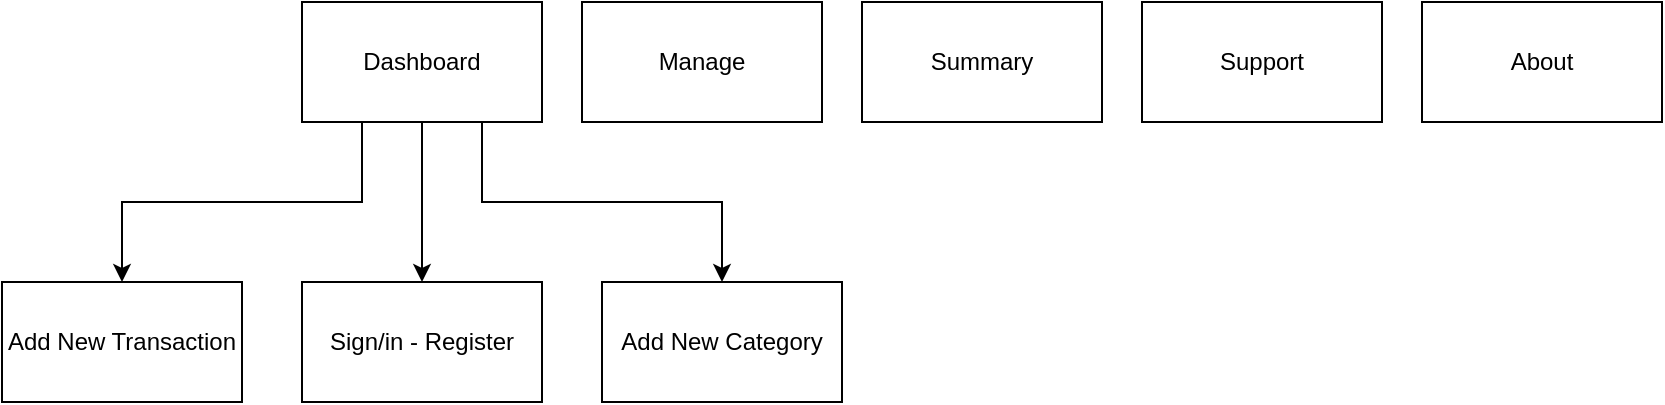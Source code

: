 <mxfile version="23.1.0" type="device" pages="6">
  <diagram id="XypwSPsoXXO5QI3_WMBc" name="WireTables">
    <mxGraphModel dx="2074" dy="1121" grid="1" gridSize="10" guides="1" tooltips="1" connect="1" arrows="1" fold="1" page="1" pageScale="1" pageWidth="850" pageHeight="1100" math="0" shadow="0">
      <root>
        <mxCell id="0" />
        <mxCell id="1" parent="0" />
        <mxCell id="n2flT2B7CkLOU2ALpF3Q-7" value="" style="edgeStyle=orthogonalEdgeStyle;rounded=0;orthogonalLoop=1;jettySize=auto;html=1;" edge="1" parent="1" source="n2flT2B7CkLOU2ALpF3Q-1" target="n2flT2B7CkLOU2ALpF3Q-6">
          <mxGeometry relative="1" as="geometry" />
        </mxCell>
        <mxCell id="n2flT2B7CkLOU2ALpF3Q-13" style="edgeStyle=orthogonalEdgeStyle;rounded=0;orthogonalLoop=1;jettySize=auto;html=1;exitX=0.75;exitY=1;exitDx=0;exitDy=0;entryX=0.5;entryY=0;entryDx=0;entryDy=0;" edge="1" parent="1" source="n2flT2B7CkLOU2ALpF3Q-1" target="n2flT2B7CkLOU2ALpF3Q-11">
          <mxGeometry relative="1" as="geometry" />
        </mxCell>
        <mxCell id="n2flT2B7CkLOU2ALpF3Q-14" style="edgeStyle=orthogonalEdgeStyle;rounded=0;orthogonalLoop=1;jettySize=auto;html=1;exitX=0.25;exitY=1;exitDx=0;exitDy=0;" edge="1" parent="1" source="n2flT2B7CkLOU2ALpF3Q-1" target="n2flT2B7CkLOU2ALpF3Q-10">
          <mxGeometry relative="1" as="geometry" />
        </mxCell>
        <mxCell id="n2flT2B7CkLOU2ALpF3Q-1" value="Dashboard" style="rounded=0;whiteSpace=wrap;html=1;" vertex="1" parent="1">
          <mxGeometry x="150" y="300" width="120" height="60" as="geometry" />
        </mxCell>
        <mxCell id="n2flT2B7CkLOU2ALpF3Q-2" value="Summary" style="rounded=0;whiteSpace=wrap;html=1;" vertex="1" parent="1">
          <mxGeometry x="430" y="300" width="120" height="60" as="geometry" />
        </mxCell>
        <mxCell id="n2flT2B7CkLOU2ALpF3Q-3" value="Support" style="rounded=0;whiteSpace=wrap;html=1;" vertex="1" parent="1">
          <mxGeometry x="570" y="300" width="120" height="60" as="geometry" />
        </mxCell>
        <mxCell id="n2flT2B7CkLOU2ALpF3Q-4" value="Manage" style="rounded=0;whiteSpace=wrap;html=1;" vertex="1" parent="1">
          <mxGeometry x="290" y="300" width="120" height="60" as="geometry" />
        </mxCell>
        <mxCell id="n2flT2B7CkLOU2ALpF3Q-5" value="About" style="rounded=0;whiteSpace=wrap;html=1;" vertex="1" parent="1">
          <mxGeometry x="710" y="300" width="120" height="60" as="geometry" />
        </mxCell>
        <mxCell id="n2flT2B7CkLOU2ALpF3Q-6" value="Sign/in - Register" style="whiteSpace=wrap;html=1;rounded=0;" vertex="1" parent="1">
          <mxGeometry x="150" y="440" width="120" height="60" as="geometry" />
        </mxCell>
        <mxCell id="n2flT2B7CkLOU2ALpF3Q-10" value="Add New Transaction" style="rounded=0;whiteSpace=wrap;html=1;" vertex="1" parent="1">
          <mxGeometry y="440" width="120" height="60" as="geometry" />
        </mxCell>
        <mxCell id="n2flT2B7CkLOU2ALpF3Q-11" value="Add New Category" style="rounded=0;whiteSpace=wrap;html=1;" vertex="1" parent="1">
          <mxGeometry x="300" y="440" width="120" height="60" as="geometry" />
        </mxCell>
      </root>
    </mxGraphModel>
  </diagram>
  <diagram name="Dashboard" id="yC_pPPl3MLPQ9cEtpbsD">
    <mxGraphModel dx="2074" dy="2221" grid="1" gridSize="10" guides="1" tooltips="1" connect="1" arrows="1" fold="1" page="1" pageScale="1" pageWidth="850" pageHeight="1100" math="0" shadow="0">
      <root>
        <mxCell id="0" />
        <mxCell id="1" parent="0" />
        <mxCell id="J_Mybx0g7yej6qe_b1FE-1" value="" style="rounded=0;whiteSpace=wrap;html=1;" vertex="1" parent="1">
          <mxGeometry x="80" y="60" width="720" height="900" as="geometry" />
        </mxCell>
        <mxCell id="J_Mybx0g7yej6qe_b1FE-2" value="Home Page" style="text;html=1;align=center;verticalAlign=middle;resizable=0;points=[];autosize=1;strokeColor=none;fillColor=none;" vertex="1" parent="1">
          <mxGeometry x="380" y="20" width="90" height="30" as="geometry" />
        </mxCell>
        <mxCell id="dkGayqc-Yi6vbHZdMQkj-1" value="" style="rounded=0;whiteSpace=wrap;html=1;fillColor=#dae8fc;strokeColor=#6c8ebf;movable=0;resizable=0;rotatable=0;deletable=0;editable=0;locked=1;connectable=0;" vertex="1" parent="1">
          <mxGeometry x="80" y="60" width="720" height="60" as="geometry" />
        </mxCell>
        <mxCell id="dkGayqc-Yi6vbHZdMQkj-2" value="Budget Buddy" style="text;html=1;strokeColor=none;fillColor=none;align=center;verticalAlign=middle;whiteSpace=wrap;rounded=0;movable=0;resizable=0;rotatable=0;deletable=0;editable=0;locked=1;connectable=0;" vertex="1" parent="1">
          <mxGeometry x="130" y="75" width="120" height="30" as="geometry" />
        </mxCell>
        <mxCell id="dkGayqc-Yi6vbHZdMQkj-3" value="Logo" style="text;html=1;strokeColor=none;fillColor=none;align=center;verticalAlign=middle;whiteSpace=wrap;rounded=0;movable=0;resizable=0;rotatable=0;deletable=0;editable=0;locked=1;connectable=0;" vertex="1" parent="1">
          <mxGeometry x="80" y="75" width="60" height="30" as="geometry" />
        </mxCell>
        <mxCell id="dkGayqc-Yi6vbHZdMQkj-4" value="Dashboard" style="text;html=1;strokeColor=none;fillColor=none;align=center;verticalAlign=middle;whiteSpace=wrap;rounded=0;movable=0;resizable=0;rotatable=0;deletable=0;editable=0;locked=1;connectable=0;" vertex="1" parent="1">
          <mxGeometry x="270" y="75" width="60" height="30" as="geometry" />
        </mxCell>
        <mxCell id="dkGayqc-Yi6vbHZdMQkj-6" value="About" style="text;html=1;strokeColor=none;fillColor=none;align=center;verticalAlign=middle;whiteSpace=wrap;rounded=0;movable=0;resizable=0;rotatable=0;deletable=0;editable=0;locked=1;connectable=0;" vertex="1" parent="1">
          <mxGeometry x="470" y="75" width="60" height="30" as="geometry" />
        </mxCell>
        <mxCell id="dkGayqc-Yi6vbHZdMQkj-7" value="Summary" style="text;html=1;strokeColor=none;fillColor=none;align=center;verticalAlign=middle;whiteSpace=wrap;rounded=0;movable=0;resizable=0;rotatable=0;deletable=0;editable=0;locked=1;connectable=0;" vertex="1" parent="1">
          <mxGeometry x="410" y="75" width="60" height="30" as="geometry" />
        </mxCell>
        <mxCell id="dkGayqc-Yi6vbHZdMQkj-8" value="Logout" style="text;html=1;strokeColor=none;fillColor=none;align=center;verticalAlign=middle;whiteSpace=wrap;rounded=0;" vertex="1" parent="1">
          <mxGeometry x="750" y="-40" width="60" height="30" as="geometry" />
        </mxCell>
        <mxCell id="dkGayqc-Yi6vbHZdMQkj-16" style="edgeStyle=orthogonalEdgeStyle;rounded=0;orthogonalLoop=1;jettySize=auto;html=1;" edge="1" parent="1" source="dkGayqc-Yi6vbHZdMQkj-9" target="dkGayqc-Yi6vbHZdMQkj-8">
          <mxGeometry relative="1" as="geometry" />
        </mxCell>
        <mxCell id="dkGayqc-Yi6vbHZdMQkj-9" value="Login/Register" style="text;html=1;strokeColor=none;fillColor=none;align=center;verticalAlign=middle;whiteSpace=wrap;rounded=0;movable=0;resizable=0;rotatable=0;deletable=0;editable=0;locked=1;connectable=0;" vertex="1" parent="1">
          <mxGeometry x="680" y="75" width="60" height="30" as="geometry" />
        </mxCell>
        <mxCell id="dkGayqc-Yi6vbHZdMQkj-10" value="Support" style="text;html=1;strokeColor=none;fillColor=none;align=center;verticalAlign=middle;whiteSpace=wrap;rounded=0;movable=0;resizable=0;rotatable=0;deletable=0;editable=0;locked=1;connectable=0;" vertex="1" parent="1">
          <mxGeometry x="520" y="75" width="60" height="30" as="geometry" />
        </mxCell>
        <mxCell id="dkGayqc-Yi6vbHZdMQkj-11" value="Manage" style="text;html=1;strokeColor=none;fillColor=none;align=center;verticalAlign=middle;whiteSpace=wrap;rounded=0;movable=0;resizable=0;rotatable=0;deletable=0;editable=0;locked=1;connectable=0;" vertex="1" parent="1">
          <mxGeometry x="350" y="75" width="60" height="30" as="geometry" />
        </mxCell>
        <mxCell id="dkGayqc-Yi6vbHZdMQkj-17" value="If logged in convert to logout&lt;br&gt;" style="text;html=1;align=center;verticalAlign=middle;resizable=0;points=[];autosize=1;strokeColor=none;fillColor=none;" vertex="1" parent="1">
          <mxGeometry x="780" y="8" width="170" height="30" as="geometry" />
        </mxCell>
        <mxCell id="dkGayqc-Yi6vbHZdMQkj-18" value="Footer- Navbar and Info here" style="rounded=0;whiteSpace=wrap;html=1;fillColor=#dae8fc;strokeColor=#6c8ebf;" vertex="1" parent="1">
          <mxGeometry x="80" y="900" width="720" height="60" as="geometry" />
        </mxCell>
        <mxCell id="dkGayqc-Yi6vbHZdMQkj-19" value="Total Balance" style="rounded=0;whiteSpace=wrap;html=1;" vertex="1" parent="1">
          <mxGeometry x="160" y="170" width="580" height="90" as="geometry" />
        </mxCell>
        <mxCell id="dkGayqc-Yi6vbHZdMQkj-20" value="Income" style="rounded=0;whiteSpace=wrap;html=1;" vertex="1" parent="1">
          <mxGeometry x="160" y="290" width="260" height="90" as="geometry" />
        </mxCell>
        <mxCell id="dkGayqc-Yi6vbHZdMQkj-21" value="Expense" style="rounded=0;whiteSpace=wrap;html=1;" vertex="1" parent="1">
          <mxGeometry x="460" y="290" width="260" height="90" as="geometry" />
        </mxCell>
        <mxCell id="dkGayqc-Yi6vbHZdMQkj-22" value="Transaction History" style="shape=internalStorage;whiteSpace=wrap;html=1;backgroundOutline=1;" vertex="1" parent="1">
          <mxGeometry x="160" y="430" width="550" height="80" as="geometry" />
        </mxCell>
        <mxCell id="dkGayqc-Yi6vbHZdMQkj-27" value="" style="rounded=0;whiteSpace=wrap;html=1;" vertex="1" parent="1">
          <mxGeometry x="160" y="555" width="550" height="210" as="geometry" />
        </mxCell>
        <mxCell id="dkGayqc-Yi6vbHZdMQkj-33" value="Amount" style="rounded=0;whiteSpace=wrap;html=1;" vertex="1" parent="1">
          <mxGeometry x="190" y="620" width="490" height="60" as="geometry" />
        </mxCell>
        <mxCell id="dkGayqc-Yi6vbHZdMQkj-34" value="Add new transaction Form" style="text;html=1;strokeColor=none;fillColor=none;align=center;verticalAlign=middle;whiteSpace=wrap;rounded=0;" vertex="1" parent="1">
          <mxGeometry x="360" y="580" width="190" height="30" as="geometry" />
        </mxCell>
        <mxCell id="dkGayqc-Yi6vbHZdMQkj-39" style="edgeStyle=orthogonalEdgeStyle;rounded=0;orthogonalLoop=1;jettySize=auto;html=1;" edge="1" parent="1" source="dkGayqc-Yi6vbHZdMQkj-37">
          <mxGeometry relative="1" as="geometry">
            <mxPoint x="910" y="720" as="targetPoint" />
          </mxGeometry>
        </mxCell>
        <mxCell id="dkGayqc-Yi6vbHZdMQkj-37" value="Category" style="rounded=0;whiteSpace=wrap;html=1;" vertex="1" parent="1">
          <mxGeometry x="190" y="690" width="490" height="60" as="geometry" />
        </mxCell>
        <mxCell id="dkGayqc-Yi6vbHZdMQkj-42" value="" style="edgeStyle=orthogonalEdgeStyle;rounded=0;orthogonalLoop=1;jettySize=auto;html=1;" edge="1" parent="1" source="dkGayqc-Yi6vbHZdMQkj-40" target="dkGayqc-Yi6vbHZdMQkj-41">
          <mxGeometry relative="1" as="geometry" />
        </mxCell>
        <mxCell id="dkGayqc-Yi6vbHZdMQkj-40" value="Create new category" style="whiteSpace=wrap;html=1;" vertex="1" parent="1">
          <mxGeometry x="910" y="690" width="120" height="60" as="geometry" />
        </mxCell>
        <mxCell id="dkGayqc-Yi6vbHZdMQkj-44" value="" style="edgeStyle=orthogonalEdgeStyle;rounded=0;orthogonalLoop=1;jettySize=auto;html=1;" edge="1" parent="1" source="dkGayqc-Yi6vbHZdMQkj-41" target="dkGayqc-Yi6vbHZdMQkj-43">
          <mxGeometry relative="1" as="geometry" />
        </mxCell>
        <mxCell id="dkGayqc-Yi6vbHZdMQkj-41" value="Add new Category Form" style="whiteSpace=wrap;html=1;" vertex="1" parent="1">
          <mxGeometry x="1110" y="690" width="120" height="60" as="geometry" />
        </mxCell>
        <mxCell id="dkGayqc-Yi6vbHZdMQkj-43" value="Category name and label" style="shape=step;perimeter=stepPerimeter;whiteSpace=wrap;html=1;fixedSize=1;" vertex="1" parent="1">
          <mxGeometry x="1310" y="680" width="120" height="80" as="geometry" />
        </mxCell>
        <mxCell id="dkGayqc-Yi6vbHZdMQkj-46" style="edgeStyle=orthogonalEdgeStyle;rounded=0;orthogonalLoop=1;jettySize=auto;html=1;" edge="1" parent="1" source="dkGayqc-Yi6vbHZdMQkj-45">
          <mxGeometry relative="1" as="geometry">
            <mxPoint x="920" y="810" as="targetPoint" />
          </mxGeometry>
        </mxCell>
        <mxCell id="dkGayqc-Yi6vbHZdMQkj-48" style="edgeStyle=orthogonalEdgeStyle;rounded=0;orthogonalLoop=1;jettySize=auto;html=1;exitX=1;exitY=0.75;exitDx=0;exitDy=0;entryX=0;entryY=0.5;entryDx=0;entryDy=0;" edge="1" parent="1" source="dkGayqc-Yi6vbHZdMQkj-45" target="dkGayqc-Yi6vbHZdMQkj-49">
          <mxGeometry relative="1" as="geometry">
            <mxPoint x="890" y="940" as="targetPoint" />
          </mxGeometry>
        </mxCell>
        <mxCell id="dkGayqc-Yi6vbHZdMQkj-45" value="Add Transaction" style="rounded=1;whiteSpace=wrap;html=1;" vertex="1" parent="1">
          <mxGeometry x="160" y="780" width="550" height="60" as="geometry" />
        </mxCell>
        <mxCell id="dkGayqc-Yi6vbHZdMQkj-47" value="If Income make this button green" style="rhombus;whiteSpace=wrap;html=1;" vertex="1" parent="1">
          <mxGeometry x="910" y="770" width="80" height="80" as="geometry" />
        </mxCell>
        <mxCell id="dkGayqc-Yi6vbHZdMQkj-49" value="If Expense make this button red" style="rhombus;whiteSpace=wrap;html=1;" vertex="1" parent="1">
          <mxGeometry x="920" y="890" width="80" height="80" as="geometry" />
        </mxCell>
        <mxCell id="t4PBelqF_AVyNzDcPZOT-1" value="" style="rounded=0;whiteSpace=wrap;html=1;" vertex="1" parent="1">
          <mxGeometry x="970" y="-75" width="310" height="330" as="geometry" />
        </mxCell>
        <mxCell id="t4PBelqF_AVyNzDcPZOT-2" value="Login" style="text;html=1;align=center;verticalAlign=middle;resizable=0;points=[];autosize=1;strokeColor=none;fillColor=none;" vertex="1" parent="1">
          <mxGeometry x="1090" y="-120" width="50" height="30" as="geometry" />
        </mxCell>
        <mxCell id="t4PBelqF_AVyNzDcPZOT-3" value="Username/email" style="rounded=0;whiteSpace=wrap;html=1;" vertex="1" parent="1">
          <mxGeometry x="1055" y="-22" width="120" height="60" as="geometry" />
        </mxCell>
        <mxCell id="t4PBelqF_AVyNzDcPZOT-4" value="Password" style="rounded=0;whiteSpace=wrap;html=1;" vertex="1" parent="1">
          <mxGeometry x="1055" y="70" width="120" height="60" as="geometry" />
        </mxCell>
        <mxCell id="t4PBelqF_AVyNzDcPZOT-5" value="Login" style="shape=hexagon;perimeter=hexagonPerimeter2;whiteSpace=wrap;html=1;fixedSize=1;fillColor=#e1d5e7;strokeColor=#9673a6;" vertex="1" parent="1">
          <mxGeometry x="1055" y="150" width="120" height="40" as="geometry" />
        </mxCell>
        <mxCell id="t4PBelqF_AVyNzDcPZOT-6" value="Register" style="text;html=1;align=center;verticalAlign=middle;resizable=0;points=[];autosize=1;strokeColor=none;fillColor=none;" vertex="1" parent="1">
          <mxGeometry x="1430" y="-120" width="70" height="30" as="geometry" />
        </mxCell>
        <mxCell id="t4PBelqF_AVyNzDcPZOT-7" value="" style="whiteSpace=wrap;html=1;" vertex="1" parent="1">
          <mxGeometry x="1372.5" y="-75" width="187.5" height="355" as="geometry" />
        </mxCell>
        <mxCell id="t4PBelqF_AVyNzDcPZOT-9" value="Name&lt;br&gt;&lt;br&gt;" style="rounded=0;whiteSpace=wrap;html=1;" vertex="1" parent="1">
          <mxGeometry x="1400" width="120" height="30" as="geometry" />
        </mxCell>
        <mxCell id="t4PBelqF_AVyNzDcPZOT-10" value="Email" style="rounded=0;whiteSpace=wrap;html=1;" vertex="1" parent="1">
          <mxGeometry x="1400" y="50" width="120" height="30" as="geometry" />
        </mxCell>
        <mxCell id="t4PBelqF_AVyNzDcPZOT-13" value="" style="group" vertex="1" connectable="0" parent="1">
          <mxGeometry x="1400" y="100" width="120" height="80" as="geometry" />
        </mxCell>
        <mxCell id="t4PBelqF_AVyNzDcPZOT-11" value="Password" style="rounded=0;whiteSpace=wrap;html=1;" vertex="1" parent="t4PBelqF_AVyNzDcPZOT-13">
          <mxGeometry width="120" height="30" as="geometry" />
        </mxCell>
        <mxCell id="t4PBelqF_AVyNzDcPZOT-12" value="Confirm Password" style="rounded=0;whiteSpace=wrap;html=1;" vertex="1" parent="t4PBelqF_AVyNzDcPZOT-13">
          <mxGeometry y="50" width="120" height="30" as="geometry" />
        </mxCell>
        <mxCell id="t4PBelqF_AVyNzDcPZOT-15" value="Register" style="shape=hexagon;perimeter=hexagonPerimeter2;whiteSpace=wrap;html=1;fixedSize=1;fillColor=#e1d5e7;strokeColor=#9673a6;" vertex="1" parent="1">
          <mxGeometry x="1400" y="210" width="120" height="40" as="geometry" />
        </mxCell>
      </root>
    </mxGraphModel>
  </diagram>
  <diagram id="OfWBnU1b_8ZxLl9V8YiJ" name="Manage">
    <mxGraphModel dx="2074" dy="1121" grid="1" gridSize="10" guides="1" tooltips="1" connect="1" arrows="1" fold="1" page="1" pageScale="1" pageWidth="850" pageHeight="1100" math="0" shadow="0">
      <root>
        <mxCell id="0" />
        <mxCell id="1" parent="0" />
        <mxCell id="bkskKuzR869Xrf1_7I4G-1" value="Category Management table" style="rounded=0;whiteSpace=wrap;html=1;" vertex="1" parent="1">
          <mxGeometry x="90" y="70" width="720" height="900" as="geometry" />
        </mxCell>
        <mxCell id="bkskKuzR869Xrf1_7I4G-2" value="Manage page" style="text;html=1;align=center;verticalAlign=middle;resizable=0;points=[];autosize=1;strokeColor=none;fillColor=none;" vertex="1" parent="1">
          <mxGeometry x="385" y="30" width="100" height="30" as="geometry" />
        </mxCell>
        <mxCell id="bkskKuzR869Xrf1_7I4G-3" value="" style="rounded=0;whiteSpace=wrap;html=1;fillColor=#dae8fc;strokeColor=#6c8ebf;movable=0;resizable=0;rotatable=0;deletable=0;editable=0;locked=1;connectable=0;" vertex="1" parent="1">
          <mxGeometry x="90" y="70" width="720" height="60" as="geometry" />
        </mxCell>
        <mxCell id="bkskKuzR869Xrf1_7I4G-4" value="Budget Buddy" style="text;html=1;strokeColor=none;fillColor=none;align=center;verticalAlign=middle;whiteSpace=wrap;rounded=0;movable=0;resizable=0;rotatable=0;deletable=0;editable=0;locked=1;connectable=0;" vertex="1" parent="1">
          <mxGeometry x="140" y="85" width="120" height="30" as="geometry" />
        </mxCell>
        <mxCell id="bkskKuzR869Xrf1_7I4G-5" value="Logo" style="text;html=1;strokeColor=none;fillColor=none;align=center;verticalAlign=middle;whiteSpace=wrap;rounded=0;movable=0;resizable=0;rotatable=0;deletable=0;editable=0;locked=1;connectable=0;" vertex="1" parent="1">
          <mxGeometry x="90" y="85" width="60" height="30" as="geometry" />
        </mxCell>
        <mxCell id="bkskKuzR869Xrf1_7I4G-6" value="Dashboard" style="text;html=1;strokeColor=none;fillColor=none;align=center;verticalAlign=middle;whiteSpace=wrap;rounded=0;movable=0;resizable=0;rotatable=0;deletable=0;editable=0;locked=1;connectable=0;" vertex="1" parent="1">
          <mxGeometry x="280" y="85" width="60" height="30" as="geometry" />
        </mxCell>
        <mxCell id="bkskKuzR869Xrf1_7I4G-7" value="About" style="text;html=1;strokeColor=none;fillColor=none;align=center;verticalAlign=middle;whiteSpace=wrap;rounded=0;movable=0;resizable=0;rotatable=0;deletable=0;editable=0;locked=1;connectable=0;" vertex="1" parent="1">
          <mxGeometry x="480" y="85" width="60" height="30" as="geometry" />
        </mxCell>
        <mxCell id="bkskKuzR869Xrf1_7I4G-8" value="Summary" style="text;html=1;strokeColor=none;fillColor=none;align=center;verticalAlign=middle;whiteSpace=wrap;rounded=0;movable=0;resizable=0;rotatable=0;deletable=0;editable=0;locked=1;connectable=0;" vertex="1" parent="1">
          <mxGeometry x="420" y="85" width="60" height="30" as="geometry" />
        </mxCell>
        <mxCell id="bkskKuzR869Xrf1_7I4G-9" value="Login/Register" style="text;html=1;strokeColor=none;fillColor=none;align=center;verticalAlign=middle;whiteSpace=wrap;rounded=0;movable=0;resizable=0;rotatable=0;deletable=0;editable=0;locked=1;connectable=0;" vertex="1" parent="1">
          <mxGeometry x="690" y="85" width="60" height="30" as="geometry" />
        </mxCell>
        <mxCell id="bkskKuzR869Xrf1_7I4G-10" value="Support" style="text;html=1;strokeColor=none;fillColor=none;align=center;verticalAlign=middle;whiteSpace=wrap;rounded=0;movable=0;resizable=0;rotatable=0;deletable=0;editable=0;locked=1;connectable=0;" vertex="1" parent="1">
          <mxGeometry x="530" y="85" width="60" height="30" as="geometry" />
        </mxCell>
        <mxCell id="bkskKuzR869Xrf1_7I4G-11" value="Manage" style="text;html=1;strokeColor=none;fillColor=none;align=center;verticalAlign=middle;whiteSpace=wrap;rounded=0;movable=0;resizable=0;rotatable=0;deletable=0;editable=0;locked=1;connectable=0;" vertex="1" parent="1">
          <mxGeometry x="360" y="85" width="60" height="30" as="geometry" />
        </mxCell>
        <mxCell id="bkskKuzR869Xrf1_7I4G-12" value="Footer- Navbar and Info here" style="rounded=0;whiteSpace=wrap;html=1;fillColor=#dae8fc;strokeColor=#6c8ebf;" vertex="1" parent="1">
          <mxGeometry x="90" y="910" width="720" height="60" as="geometry" />
        </mxCell>
        <mxCell id="bkskKuzR869Xrf1_7I4G-13" value="Table to show all the transactions with Edit options, remove options etc." style="rounded=0;whiteSpace=wrap;html=1;" vertex="1" parent="1">
          <mxGeometry x="170" y="180" width="580" height="250" as="geometry" />
        </mxCell>
        <mxCell id="bkskKuzR869Xrf1_7I4G-17" value="Able to add new category and modify" style="rounded=0;whiteSpace=wrap;html=1;" vertex="1" parent="1">
          <mxGeometry x="170" y="565" width="550" height="210" as="geometry" />
        </mxCell>
        <mxCell id="bkskKuzR869Xrf1_7I4G-20" style="edgeStyle=orthogonalEdgeStyle;rounded=0;orthogonalLoop=1;jettySize=auto;html=1;" edge="1" parent="1">
          <mxGeometry relative="1" as="geometry">
            <mxPoint x="920" y="730" as="targetPoint" />
            <mxPoint x="690" y="730" as="sourcePoint" />
          </mxGeometry>
        </mxCell>
        <mxCell id="bkskKuzR869Xrf1_7I4G-22" value="" style="edgeStyle=orthogonalEdgeStyle;rounded=0;orthogonalLoop=1;jettySize=auto;html=1;" edge="1" parent="1" source="bkskKuzR869Xrf1_7I4G-23" target="bkskKuzR869Xrf1_7I4G-25">
          <mxGeometry relative="1" as="geometry" />
        </mxCell>
        <mxCell id="bkskKuzR869Xrf1_7I4G-23" value="Create new category" style="whiteSpace=wrap;html=1;" vertex="1" parent="1">
          <mxGeometry x="920" y="700" width="120" height="60" as="geometry" />
        </mxCell>
        <mxCell id="bkskKuzR869Xrf1_7I4G-24" value="" style="edgeStyle=orthogonalEdgeStyle;rounded=0;orthogonalLoop=1;jettySize=auto;html=1;" edge="1" parent="1" source="bkskKuzR869Xrf1_7I4G-25" target="bkskKuzR869Xrf1_7I4G-26">
          <mxGeometry relative="1" as="geometry" />
        </mxCell>
        <mxCell id="bkskKuzR869Xrf1_7I4G-25" value="Add new Category Form" style="whiteSpace=wrap;html=1;" vertex="1" parent="1">
          <mxGeometry x="1120" y="700" width="120" height="60" as="geometry" />
        </mxCell>
        <mxCell id="bkskKuzR869Xrf1_7I4G-26" value="Category name and label" style="shape=step;perimeter=stepPerimeter;whiteSpace=wrap;html=1;fixedSize=1;" vertex="1" parent="1">
          <mxGeometry x="1320" y="690" width="120" height="80" as="geometry" />
        </mxCell>
      </root>
    </mxGraphModel>
  </diagram>
  <diagram id="zg4ez9j4U7r-Wq8xoV7k" name="Summary">
    <mxGraphModel dx="2074" dy="1121" grid="1" gridSize="10" guides="1" tooltips="1" connect="1" arrows="1" fold="1" page="1" pageScale="1" pageWidth="850" pageHeight="1100" math="0" shadow="0">
      <root>
        <mxCell id="0" />
        <mxCell id="1" parent="0" />
        <mxCell id="nDRJvi0wziGntMzjd8ow-1" value="" style="rounded=0;whiteSpace=wrap;html=1;movable=0;resizable=0;rotatable=0;deletable=0;editable=0;locked=1;connectable=0;" vertex="1" parent="1">
          <mxGeometry x="80" y="60" width="720" height="900" as="geometry" />
        </mxCell>
        <mxCell id="nDRJvi0wziGntMzjd8ow-2" value="Summary" style="text;html=1;align=center;verticalAlign=middle;resizable=0;points=[];autosize=1;strokeColor=none;fillColor=none;" vertex="1" parent="1">
          <mxGeometry x="390" y="20" width="70" height="30" as="geometry" />
        </mxCell>
        <mxCell id="nDRJvi0wziGntMzjd8ow-3" value="" style="rounded=0;whiteSpace=wrap;html=1;fillColor=#dae8fc;strokeColor=#6c8ebf;movable=0;resizable=0;rotatable=0;deletable=0;editable=0;locked=1;connectable=0;" vertex="1" parent="1">
          <mxGeometry x="80" y="60" width="720" height="60" as="geometry" />
        </mxCell>
        <mxCell id="nDRJvi0wziGntMzjd8ow-4" value="Budget Buddy" style="text;html=1;strokeColor=none;fillColor=none;align=center;verticalAlign=middle;whiteSpace=wrap;rounded=0;movable=0;resizable=0;rotatable=0;deletable=0;editable=0;locked=1;connectable=0;" vertex="1" parent="1">
          <mxGeometry x="130" y="75" width="120" height="30" as="geometry" />
        </mxCell>
        <mxCell id="nDRJvi0wziGntMzjd8ow-5" value="Logo" style="text;html=1;strokeColor=none;fillColor=none;align=center;verticalAlign=middle;whiteSpace=wrap;rounded=0;movable=0;resizable=0;rotatable=0;deletable=0;editable=0;locked=1;connectable=0;" vertex="1" parent="1">
          <mxGeometry x="80" y="75" width="60" height="30" as="geometry" />
        </mxCell>
        <mxCell id="nDRJvi0wziGntMzjd8ow-6" value="Dashboard" style="text;html=1;strokeColor=none;fillColor=none;align=center;verticalAlign=middle;whiteSpace=wrap;rounded=0;movable=0;resizable=0;rotatable=0;deletable=0;editable=0;locked=1;connectable=0;" vertex="1" parent="1">
          <mxGeometry x="270" y="75" width="60" height="30" as="geometry" />
        </mxCell>
        <mxCell id="nDRJvi0wziGntMzjd8ow-7" value="About" style="text;html=1;strokeColor=none;fillColor=none;align=center;verticalAlign=middle;whiteSpace=wrap;rounded=0;movable=0;resizable=0;rotatable=0;deletable=0;editable=0;locked=1;connectable=0;" vertex="1" parent="1">
          <mxGeometry x="470" y="75" width="60" height="30" as="geometry" />
        </mxCell>
        <mxCell id="nDRJvi0wziGntMzjd8ow-8" value="Summary" style="text;html=1;strokeColor=none;fillColor=none;align=center;verticalAlign=middle;whiteSpace=wrap;rounded=0;movable=0;resizable=0;rotatable=0;deletable=0;editable=0;locked=1;connectable=0;" vertex="1" parent="1">
          <mxGeometry x="410" y="75" width="60" height="30" as="geometry" />
        </mxCell>
        <mxCell id="nDRJvi0wziGntMzjd8ow-9" value="Login/Register" style="text;html=1;strokeColor=none;fillColor=none;align=center;verticalAlign=middle;whiteSpace=wrap;rounded=0;movable=0;resizable=0;rotatable=0;deletable=0;editable=0;locked=1;connectable=0;" vertex="1" parent="1">
          <mxGeometry x="680" y="75" width="60" height="30" as="geometry" />
        </mxCell>
        <mxCell id="nDRJvi0wziGntMzjd8ow-10" value="Support" style="text;html=1;strokeColor=none;fillColor=none;align=center;verticalAlign=middle;whiteSpace=wrap;rounded=0;movable=0;resizable=0;rotatable=0;deletable=0;editable=0;locked=1;connectable=0;" vertex="1" parent="1">
          <mxGeometry x="520" y="75" width="60" height="30" as="geometry" />
        </mxCell>
        <mxCell id="nDRJvi0wziGntMzjd8ow-11" value="Manage" style="text;html=1;strokeColor=none;fillColor=none;align=center;verticalAlign=middle;whiteSpace=wrap;rounded=0;movable=0;resizable=0;rotatable=0;deletable=0;editable=0;locked=1;connectable=0;" vertex="1" parent="1">
          <mxGeometry x="350" y="75" width="60" height="30" as="geometry" />
        </mxCell>
        <mxCell id="nDRJvi0wziGntMzjd8ow-12" value="Footer- Navbar and Info here" style="rounded=0;whiteSpace=wrap;html=1;fillColor=#dae8fc;strokeColor=#6c8ebf;" vertex="1" parent="1">
          <mxGeometry x="80" y="900" width="720" height="60" as="geometry" />
        </mxCell>
        <mxCell id="nDRJvi0wziGntMzjd8ow-34" value="" style="sketch=0;aspect=fixed;pointerEvents=1;shadow=0;dashed=0;html=1;strokeColor=none;labelPosition=center;verticalLabelPosition=bottom;verticalAlign=top;align=center;fillColor=#00188D;shape=mxgraph.mscae.general.graph" vertex="1" parent="1">
          <mxGeometry x="220" y="250" width="410" height="410" as="geometry" />
        </mxCell>
        <mxCell id="nDRJvi0wziGntMzjd8ow-35" value="Graph to show balances etc." style="text;html=1;strokeColor=none;fillColor=none;align=center;verticalAlign=middle;whiteSpace=wrap;rounded=0;" vertex="1" parent="1">
          <mxGeometry x="290" y="690" width="310" height="30" as="geometry" />
        </mxCell>
      </root>
    </mxGraphModel>
  </diagram>
  <diagram id="yJlPIO5qzQtZHlr7p5po" name="About">
    <mxGraphModel dx="2074" dy="1121" grid="1" gridSize="10" guides="1" tooltips="1" connect="1" arrows="1" fold="1" page="1" pageScale="1" pageWidth="850" pageHeight="1100" math="0" shadow="0">
      <root>
        <mxCell id="0" />
        <mxCell id="1" parent="0" />
        <mxCell id="PWGpasxx-7W6FUwPXHGX-32" value="" style="rounded=0;whiteSpace=wrap;html=1;movable=0;resizable=0;rotatable=0;deletable=0;editable=0;locked=1;connectable=0;" vertex="1" parent="1">
          <mxGeometry x="90" y="70" width="720" height="900" as="geometry" />
        </mxCell>
        <mxCell id="PWGpasxx-7W6FUwPXHGX-33" value="About Page" style="text;html=1;align=center;verticalAlign=middle;resizable=0;points=[];autosize=1;strokeColor=none;fillColor=none;" vertex="1" parent="1">
          <mxGeometry x="390" y="30" width="90" height="30" as="geometry" />
        </mxCell>
        <mxCell id="PWGpasxx-7W6FUwPXHGX-34" value="" style="rounded=0;whiteSpace=wrap;html=1;fillColor=#dae8fc;strokeColor=#6c8ebf;movable=0;resizable=0;rotatable=0;deletable=0;editable=0;locked=1;connectable=0;" vertex="1" parent="1">
          <mxGeometry x="90" y="70" width="720" height="60" as="geometry" />
        </mxCell>
        <mxCell id="PWGpasxx-7W6FUwPXHGX-35" value="Budget Buddy" style="text;html=1;strokeColor=none;fillColor=none;align=center;verticalAlign=middle;whiteSpace=wrap;rounded=0;movable=0;resizable=0;rotatable=0;deletable=0;editable=0;locked=1;connectable=0;" vertex="1" parent="1">
          <mxGeometry x="140" y="85" width="120" height="30" as="geometry" />
        </mxCell>
        <mxCell id="PWGpasxx-7W6FUwPXHGX-36" value="Logo" style="text;html=1;strokeColor=none;fillColor=none;align=center;verticalAlign=middle;whiteSpace=wrap;rounded=0;movable=0;resizable=0;rotatable=0;deletable=0;editable=0;locked=1;connectable=0;" vertex="1" parent="1">
          <mxGeometry x="90" y="85" width="60" height="30" as="geometry" />
        </mxCell>
        <mxCell id="PWGpasxx-7W6FUwPXHGX-37" value="Dashboard" style="text;html=1;strokeColor=none;fillColor=none;align=center;verticalAlign=middle;whiteSpace=wrap;rounded=0;movable=0;resizable=0;rotatable=0;deletable=0;editable=0;locked=1;connectable=0;" vertex="1" parent="1">
          <mxGeometry x="280" y="85" width="60" height="30" as="geometry" />
        </mxCell>
        <mxCell id="PWGpasxx-7W6FUwPXHGX-38" value="About" style="text;html=1;strokeColor=none;fillColor=none;align=center;verticalAlign=middle;whiteSpace=wrap;rounded=0;movable=0;resizable=0;rotatable=0;deletable=0;editable=0;locked=1;connectable=0;" vertex="1" parent="1">
          <mxGeometry x="480" y="85" width="60" height="30" as="geometry" />
        </mxCell>
        <mxCell id="PWGpasxx-7W6FUwPXHGX-39" value="Summary" style="text;html=1;strokeColor=none;fillColor=none;align=center;verticalAlign=middle;whiteSpace=wrap;rounded=0;movable=0;resizable=0;rotatable=0;deletable=0;editable=0;locked=1;connectable=0;" vertex="1" parent="1">
          <mxGeometry x="420" y="85" width="60" height="30" as="geometry" />
        </mxCell>
        <mxCell id="PWGpasxx-7W6FUwPXHGX-40" value="Login/Register" style="text;html=1;strokeColor=none;fillColor=none;align=center;verticalAlign=middle;whiteSpace=wrap;rounded=0;movable=0;resizable=0;rotatable=0;deletable=0;editable=0;locked=1;connectable=0;" vertex="1" parent="1">
          <mxGeometry x="690" y="85" width="60" height="30" as="geometry" />
        </mxCell>
        <mxCell id="PWGpasxx-7W6FUwPXHGX-41" value="Support" style="text;html=1;strokeColor=none;fillColor=none;align=center;verticalAlign=middle;whiteSpace=wrap;rounded=0;movable=0;resizable=0;rotatable=0;deletable=0;editable=0;locked=1;connectable=0;" vertex="1" parent="1">
          <mxGeometry x="530" y="85" width="60" height="30" as="geometry" />
        </mxCell>
        <mxCell id="PWGpasxx-7W6FUwPXHGX-42" value="Manage" style="text;html=1;strokeColor=none;fillColor=none;align=center;verticalAlign=middle;whiteSpace=wrap;rounded=0;movable=0;resizable=0;rotatable=0;deletable=0;editable=0;locked=1;connectable=0;" vertex="1" parent="1">
          <mxGeometry x="360" y="85" width="60" height="30" as="geometry" />
        </mxCell>
        <mxCell id="PWGpasxx-7W6FUwPXHGX-43" value="Footer- Navbar and Info here" style="rounded=0;whiteSpace=wrap;html=1;fillColor=#dae8fc;strokeColor=#6c8ebf;" vertex="1" parent="1">
          <mxGeometry x="90" y="910" width="720" height="60" as="geometry" />
        </mxCell>
        <mxCell id="PWGpasxx-7W6FUwPXHGX-64" value="About our team and our vision&lt;br&gt;" style="text;html=1;align=center;verticalAlign=middle;resizable=0;points=[];autosize=1;strokeColor=none;fillColor=none;" vertex="1" parent="1">
          <mxGeometry x="1010" y="298" width="180" height="30" as="geometry" />
        </mxCell>
        <mxCell id="Mjx6VlLm47Kvhpl29yS--1" value="About Us" style="swimlane;fontStyle=0;childLayout=stackLayout;horizontal=1;startSize=30;horizontalStack=0;resizeParent=1;resizeParentMax=0;resizeLast=0;collapsible=1;marginBottom=0;whiteSpace=wrap;html=1;" vertex="1" parent="1">
          <mxGeometry x="200" y="253" width="470" height="120" as="geometry" />
        </mxCell>
        <mxCell id="Mjx6VlLm47Kvhpl29yS--2" value="People" style="text;strokeColor=none;fillColor=none;align=left;verticalAlign=middle;spacingLeft=4;spacingRight=4;overflow=hidden;points=[[0,0.5],[1,0.5]];portConstraint=eastwest;rotatable=0;whiteSpace=wrap;html=1;" vertex="1" parent="Mjx6VlLm47Kvhpl29yS--1">
          <mxGeometry y="30" width="470" height="30" as="geometry" />
        </mxCell>
        <mxCell id="Mjx6VlLm47Kvhpl29yS--3" value="Mission" style="text;strokeColor=none;fillColor=none;align=left;verticalAlign=middle;spacingLeft=4;spacingRight=4;overflow=hidden;points=[[0,0.5],[1,0.5]];portConstraint=eastwest;rotatable=0;whiteSpace=wrap;html=1;" vertex="1" parent="Mjx6VlLm47Kvhpl29yS--1">
          <mxGeometry y="60" width="470" height="30" as="geometry" />
        </mxCell>
        <mxCell id="Mjx6VlLm47Kvhpl29yS--4" value="Pricing" style="text;strokeColor=none;fillColor=none;align=left;verticalAlign=middle;spacingLeft=4;spacingRight=4;overflow=hidden;points=[[0,0.5],[1,0.5]];portConstraint=eastwest;rotatable=0;whiteSpace=wrap;html=1;" vertex="1" parent="Mjx6VlLm47Kvhpl29yS--1">
          <mxGeometry y="90" width="470" height="30" as="geometry" />
        </mxCell>
      </root>
    </mxGraphModel>
  </diagram>
  <diagram id="CWPrUbWDgQ7euhuMhFDa" name="Support">
    <mxGraphModel dx="2074" dy="1121" grid="1" gridSize="10" guides="1" tooltips="1" connect="1" arrows="1" fold="1" page="1" pageScale="1" pageWidth="850" pageHeight="1100" math="0" shadow="0">
      <root>
        <mxCell id="0" />
        <mxCell id="1" parent="0" />
        <mxCell id="ctqTZRGn6qN-SYLUOwOh-1" value="" style="rounded=0;whiteSpace=wrap;html=1;" vertex="1" parent="1">
          <mxGeometry x="80" y="60" width="720" height="900" as="geometry" />
        </mxCell>
        <mxCell id="ctqTZRGn6qN-SYLUOwOh-2" value="Support Page" style="text;html=1;align=center;verticalAlign=middle;resizable=0;points=[];autosize=1;strokeColor=none;fillColor=none;" vertex="1" parent="1">
          <mxGeometry x="375" y="20" width="100" height="30" as="geometry" />
        </mxCell>
        <mxCell id="ctqTZRGn6qN-SYLUOwOh-3" value="" style="rounded=0;whiteSpace=wrap;html=1;fillColor=#dae8fc;strokeColor=#6c8ebf;movable=0;resizable=0;rotatable=0;deletable=0;editable=0;locked=1;connectable=0;" vertex="1" parent="1">
          <mxGeometry x="80" y="60" width="720" height="60" as="geometry" />
        </mxCell>
        <mxCell id="ctqTZRGn6qN-SYLUOwOh-4" value="Budget Buddy" style="text;html=1;strokeColor=none;fillColor=none;align=center;verticalAlign=middle;whiteSpace=wrap;rounded=0;movable=0;resizable=0;rotatable=0;deletable=0;editable=0;locked=1;connectable=0;" vertex="1" parent="1">
          <mxGeometry x="130" y="75" width="120" height="30" as="geometry" />
        </mxCell>
        <mxCell id="ctqTZRGn6qN-SYLUOwOh-5" value="Logo" style="text;html=1;strokeColor=none;fillColor=none;align=center;verticalAlign=middle;whiteSpace=wrap;rounded=0;movable=0;resizable=0;rotatable=0;deletable=0;editable=0;locked=1;connectable=0;" vertex="1" parent="1">
          <mxGeometry x="80" y="75" width="60" height="30" as="geometry" />
        </mxCell>
        <mxCell id="ctqTZRGn6qN-SYLUOwOh-6" value="Dashboard" style="text;html=1;strokeColor=none;fillColor=none;align=center;verticalAlign=middle;whiteSpace=wrap;rounded=0;movable=0;resizable=0;rotatable=0;deletable=0;editable=0;locked=1;connectable=0;" vertex="1" parent="1">
          <mxGeometry x="270" y="75" width="60" height="30" as="geometry" />
        </mxCell>
        <mxCell id="ctqTZRGn6qN-SYLUOwOh-7" value="About" style="text;html=1;strokeColor=none;fillColor=none;align=center;verticalAlign=middle;whiteSpace=wrap;rounded=0;movable=0;resizable=0;rotatable=0;deletable=0;editable=0;locked=1;connectable=0;" vertex="1" parent="1">
          <mxGeometry x="470" y="75" width="60" height="30" as="geometry" />
        </mxCell>
        <mxCell id="ctqTZRGn6qN-SYLUOwOh-8" value="Summary" style="text;html=1;strokeColor=none;fillColor=none;align=center;verticalAlign=middle;whiteSpace=wrap;rounded=0;movable=0;resizable=0;rotatable=0;deletable=0;editable=0;locked=1;connectable=0;" vertex="1" parent="1">
          <mxGeometry x="410" y="75" width="60" height="30" as="geometry" />
        </mxCell>
        <mxCell id="ctqTZRGn6qN-SYLUOwOh-9" value="Login/Register" style="text;html=1;strokeColor=none;fillColor=none;align=center;verticalAlign=middle;whiteSpace=wrap;rounded=0;movable=0;resizable=0;rotatable=0;deletable=0;editable=0;locked=1;connectable=0;" vertex="1" parent="1">
          <mxGeometry x="680" y="75" width="60" height="30" as="geometry" />
        </mxCell>
        <mxCell id="ctqTZRGn6qN-SYLUOwOh-10" value="Support" style="text;html=1;strokeColor=none;fillColor=none;align=center;verticalAlign=middle;whiteSpace=wrap;rounded=0;movable=0;resizable=0;rotatable=0;deletable=0;editable=0;locked=1;connectable=0;" vertex="1" parent="1">
          <mxGeometry x="520" y="75" width="60" height="30" as="geometry" />
        </mxCell>
        <mxCell id="ctqTZRGn6qN-SYLUOwOh-11" value="Manage" style="text;html=1;strokeColor=none;fillColor=none;align=center;verticalAlign=middle;whiteSpace=wrap;rounded=0;movable=0;resizable=0;rotatable=0;deletable=0;editable=0;locked=1;connectable=0;" vertex="1" parent="1">
          <mxGeometry x="350" y="75" width="60" height="30" as="geometry" />
        </mxCell>
        <mxCell id="ctqTZRGn6qN-SYLUOwOh-12" value="Footer- Navbar and Info here" style="rounded=0;whiteSpace=wrap;html=1;fillColor=#dae8fc;strokeColor=#6c8ebf;" vertex="1" parent="1">
          <mxGeometry x="80" y="900" width="720" height="60" as="geometry" />
        </mxCell>
        <mxCell id="ctqTZRGn6qN-SYLUOwOh-17" value="" style="rounded=0;whiteSpace=wrap;html=1;" vertex="1" parent="1">
          <mxGeometry x="165" y="168" width="550" height="210" as="geometry" />
        </mxCell>
        <mxCell id="ctqTZRGn6qN-SYLUOwOh-18" value="Contant info" style="rounded=0;whiteSpace=wrap;html=1;" vertex="1" parent="1">
          <mxGeometry x="200" y="220" width="490" height="60" as="geometry" />
        </mxCell>
        <mxCell id="ctqTZRGn6qN-SYLUOwOh-19" value="Contact form" style="text;html=1;strokeColor=none;fillColor=none;align=center;verticalAlign=middle;whiteSpace=wrap;rounded=0;" vertex="1" parent="1">
          <mxGeometry x="345" y="180" width="190" height="30" as="geometry" />
        </mxCell>
        <mxCell id="ctqTZRGn6qN-SYLUOwOh-21" value="Message" style="rounded=0;whiteSpace=wrap;html=1;" vertex="1" parent="1">
          <mxGeometry x="200" y="288" width="490" height="60" as="geometry" />
        </mxCell>
        <mxCell id="ctqTZRGn6qN-SYLUOwOh-29" value="Submit Request" style="rounded=1;whiteSpace=wrap;html=1;" vertex="1" parent="1">
          <mxGeometry x="160" y="400" width="550" height="60" as="geometry" />
        </mxCell>
        <mxCell id="ctqTZRGn6qN-SYLUOwOh-32" value="Add a form to send inquires or send bug reports to your e-mail address." style="text;html=1;align=center;verticalAlign=middle;resizable=0;points=[];autosize=1;strokeColor=none;fillColor=none;" vertex="1" parent="1">
          <mxGeometry x="830" y="258" width="400" height="30" as="geometry" />
        </mxCell>
      </root>
    </mxGraphModel>
  </diagram>
</mxfile>
